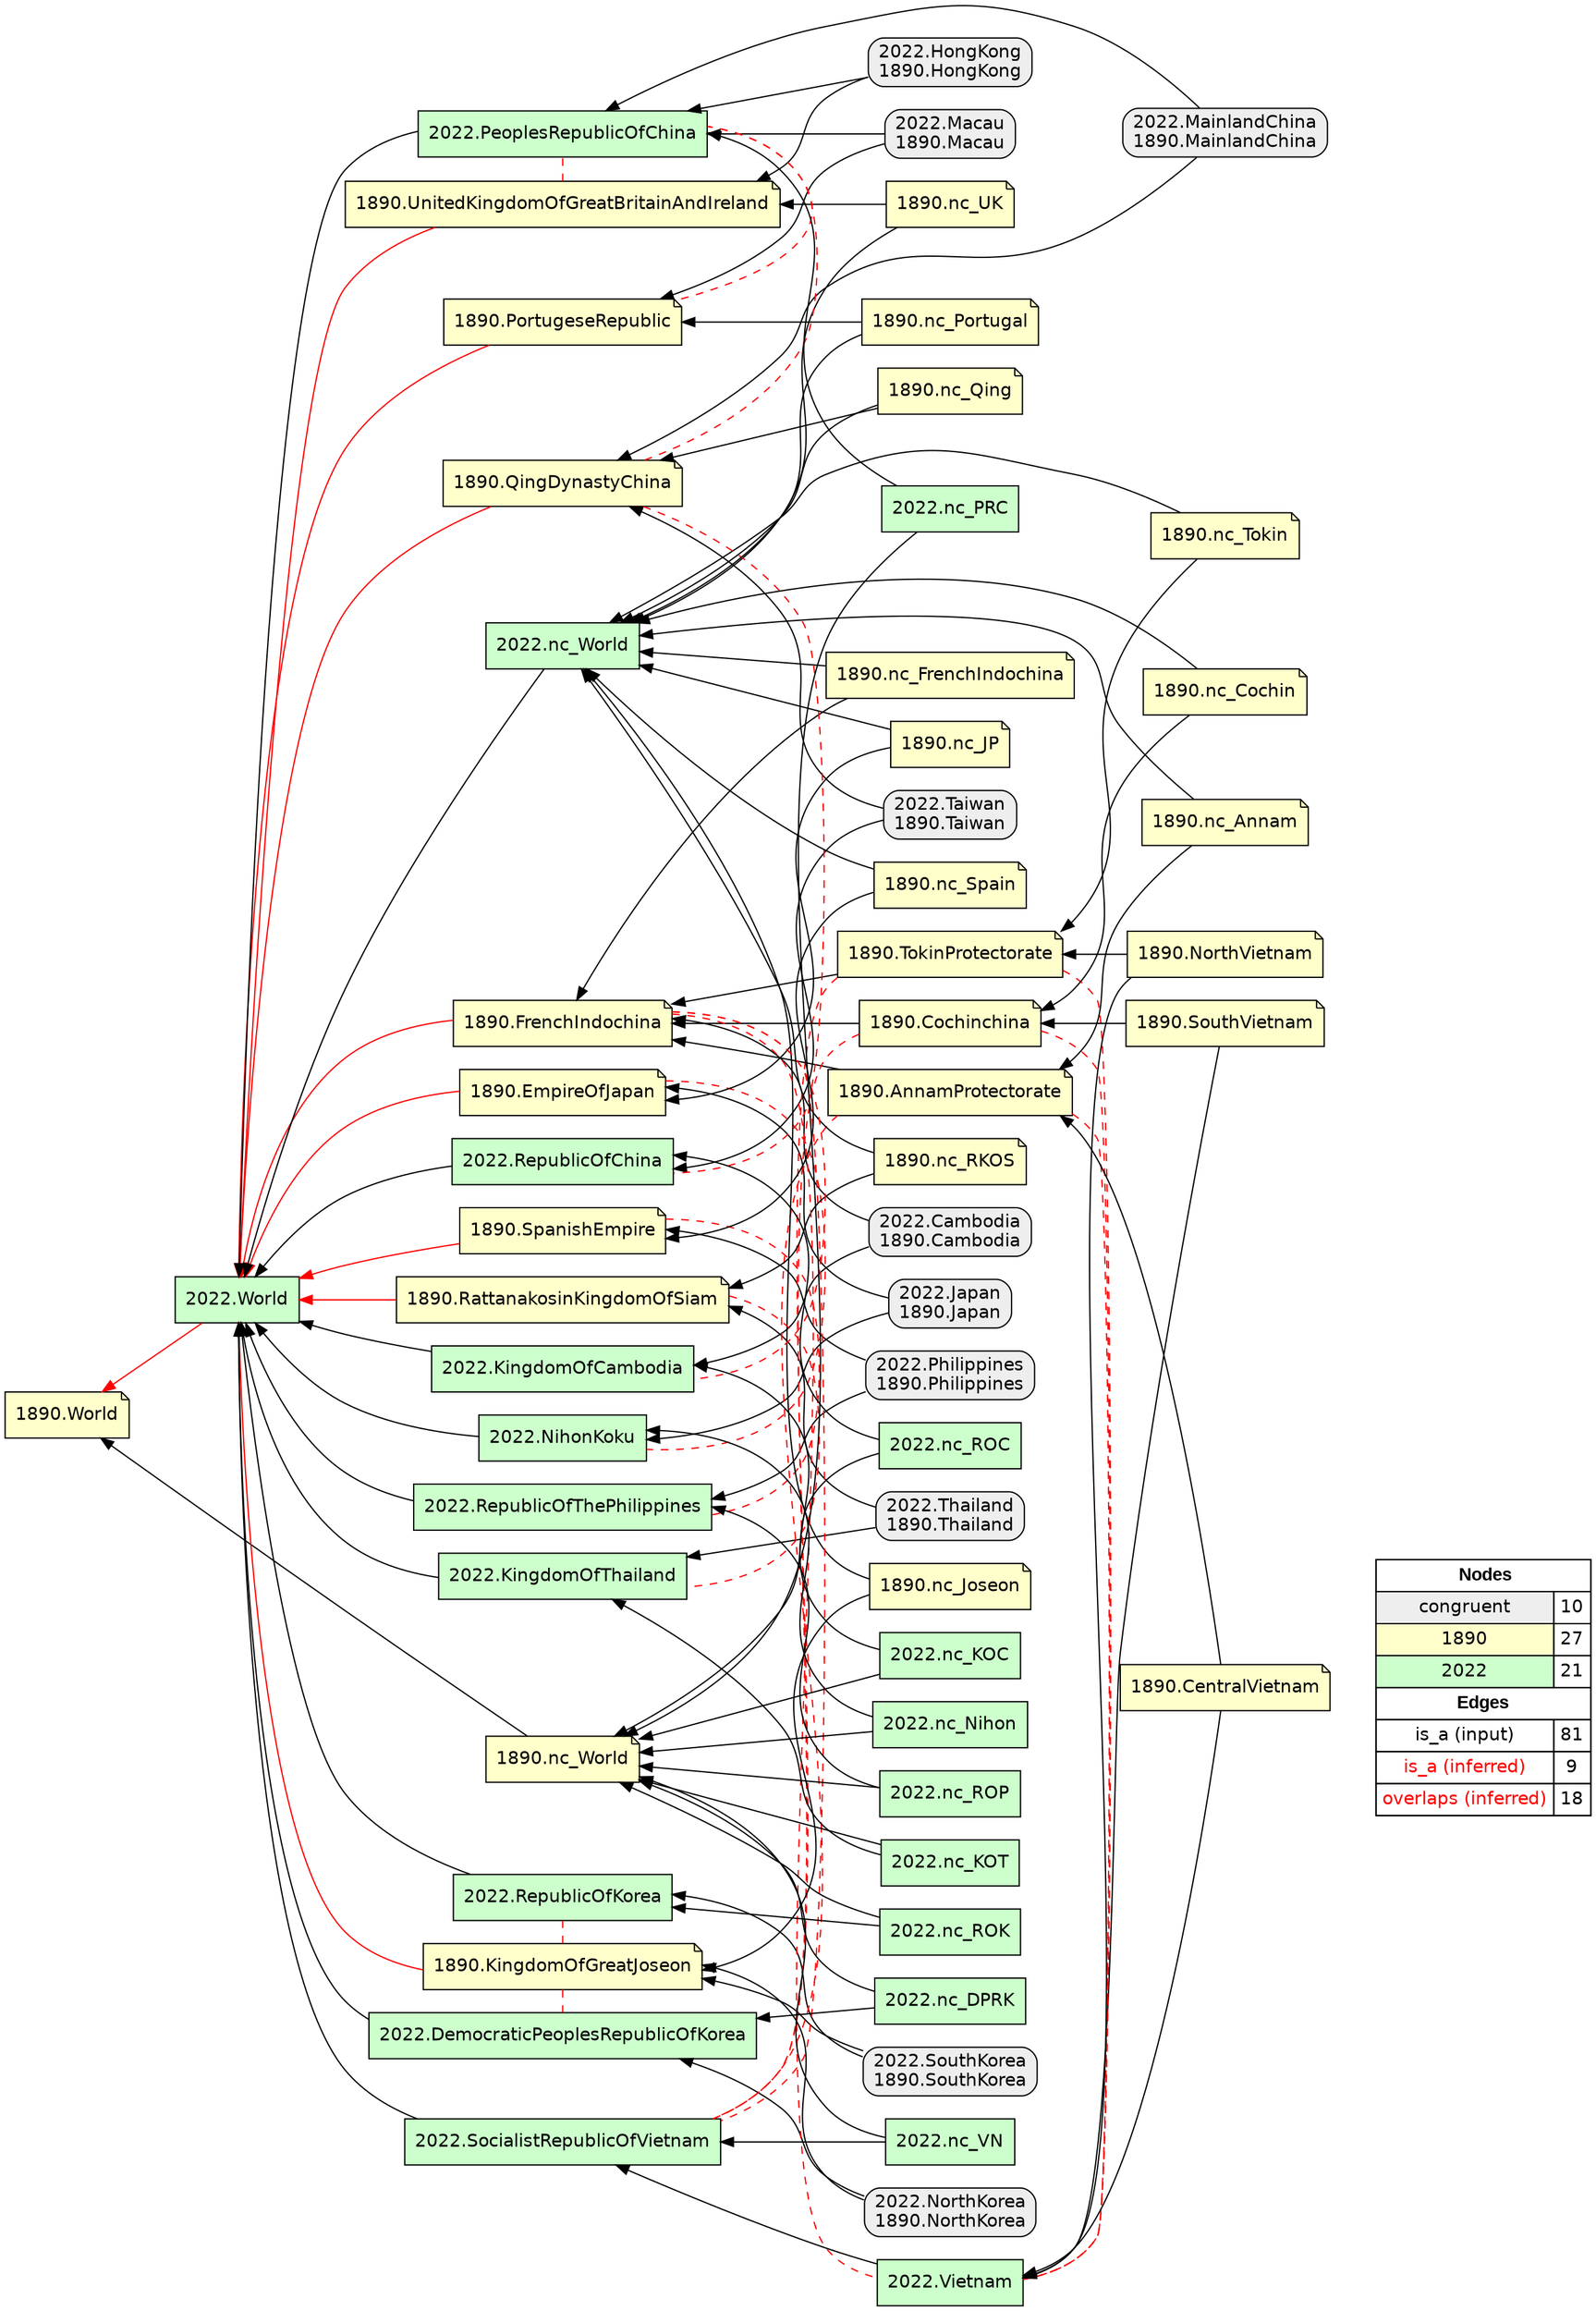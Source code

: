 digraph{
rankdir=RL
node[shape=box style="filled,rounded" fillcolor="#EEEEEE" fontname="helvetica"] 
"2022.MainlandChina\n1890.MainlandChina"
"2022.HongKong\n1890.HongKong"
"2022.Taiwan\n1890.Taiwan"
"2022.Philippines\n1890.Philippines"
"2022.Cambodia\n1890.Cambodia"
"2022.NorthKorea\n1890.NorthKorea"
"2022.Thailand\n1890.Thailand"
"2022.SouthKorea\n1890.SouthKorea"
"2022.Macau\n1890.Macau"
"2022.Japan\n1890.Japan"
node[shape=note style=filled fillcolor="#FFFFCC" fontname="helvetica"] 
"1890.nc_FrenchIndochina"
"1890.nc_World"
"1890.EmpireOfJapan"
"1890.nc_JP"
"1890.TokinProtectorate"
"1890.SouthVietnam"
"1890.AnnamProtectorate"
"1890.Cochinchina"
"1890.nc_UK"
"1890.nc_Tokin"
"1890.UnitedKingdomOfGreatBritainAndIreland"
"1890.CentralVietnam"
"1890.QingDynastyChina"
"1890.nc_Portugal"
"1890.SpanishEmpire"
"1890.nc_Annam"
"1890.KingdomOfGreatJoseon"
"1890.PortugeseRepublic"
"1890.nc_RKOS"
"1890.nc_Joseon"
"1890.nc_Qing"
"1890.NorthVietnam"
"1890.nc_Cochin"
"1890.RattanakosinKingdomOfSiam"
"1890.World"
"1890.FrenchIndochina"
"1890.nc_Spain"
node[shape=box style=filled fillcolor="#CCFFCC" fontname="helvetica"] 
"2022.nc_VN"
"2022.SocialistRepublicOfVietnam"
"2022.RepublicOfKorea"
"2022.DemocraticPeoplesRepublicOfKorea"
"2022.nc_ROK"
"2022.nc_World"
"2022.PeoplesRepublicOfChina"
"2022.RepublicOfChina"
"2022.RepublicOfThePhilippines"
"2022.nc_Nihon"
"2022.Vietnam"
"2022.nc_DPRK"
"2022.NihonKoku"
"2022.World"
"2022.KingdomOfThailand"
"2022.nc_PRC"
"2022.nc_KOC"
"2022.nc_ROC"
"2022.nc_KOT"
"2022.nc_ROP"
"2022.KingdomOfCambodia"
edge[arrowhead=normal style=solid color="#000000" constraint=true penwidth=1]
"1890.nc_Qing" -> "2022.nc_World"
"2022.nc_ROC" -> "1890.nc_World"
"2022.nc_DPRK" -> "2022.DemocraticPeoplesRepublicOfKorea"
"1890.nc_Joseon" -> "1890.KingdomOfGreatJoseon"
"2022.Taiwan\n1890.Taiwan" -> "2022.RepublicOfChina"
"2022.nc_VN" -> "2022.SocialistRepublicOfVietnam"
"2022.NorthKorea\n1890.NorthKorea" -> "1890.KingdomOfGreatJoseon"
"1890.nc_Portugal" -> "1890.PortugeseRepublic"
"2022.RepublicOfKorea" -> "2022.World"
"1890.CentralVietnam" -> "1890.AnnamProtectorate"
"2022.nc_KOC" -> "1890.nc_World"
"2022.Cambodia\n1890.Cambodia" -> "1890.FrenchIndochina"
"2022.nc_ROC" -> "2022.RepublicOfChina"
"2022.nc_ROK" -> "2022.RepublicOfKorea"
"2022.nc_Nihon" -> "1890.nc_World"
"2022.HongKong\n1890.HongKong" -> "2022.PeoplesRepublicOfChina"
"1890.SouthVietnam" -> "2022.Vietnam"
"2022.nc_Nihon" -> "2022.NihonKoku"
"1890.Cochinchina" -> "1890.FrenchIndochina"
"1890.nc_JP" -> "2022.nc_World"
"1890.AnnamProtectorate" -> "1890.FrenchIndochina"
"1890.nc_Annam" -> "2022.nc_World"
"2022.RepublicOfChina" -> "2022.World"
"1890.nc_Cochin" -> "1890.Cochinchina"
"2022.SocialistRepublicOfVietnam" -> "2022.World"
"1890.nc_Cochin" -> "2022.nc_World"
"2022.Thailand\n1890.Thailand" -> "2022.KingdomOfThailand"
"2022.nc_DPRK" -> "1890.nc_World"
"2022.Japan\n1890.Japan" -> "2022.NihonKoku"
"2022.Philippines\n1890.Philippines" -> "1890.SpanishEmpire"
"2022.KingdomOfCambodia" -> "2022.World"
"1890.CentralVietnam" -> "2022.Vietnam"
"1890.NorthVietnam" -> "2022.Vietnam"
"2022.Thailand\n1890.Thailand" -> "1890.RattanakosinKingdomOfSiam"
"1890.nc_FrenchIndochina" -> "2022.nc_World"
"1890.nc_FrenchIndochina" -> "1890.FrenchIndochina"
"1890.nc_Qing" -> "1890.QingDynastyChina"
"2022.Philippines\n1890.Philippines" -> "2022.RepublicOfThePhilippines"
"1890.nc_RKOS" -> "1890.RattanakosinKingdomOfSiam"
"1890.SouthVietnam" -> "1890.Cochinchina"
"2022.Taiwan\n1890.Taiwan" -> "1890.QingDynastyChina"
"1890.nc_Tokin" -> "2022.nc_World"
"2022.nc_ROP" -> "1890.nc_World"
"2022.nc_PRC" -> "1890.nc_World"
"2022.NihonKoku" -> "2022.World"
"2022.SouthKorea\n1890.SouthKorea" -> "2022.RepublicOfKorea"
"2022.Macau\n1890.Macau" -> "2022.PeoplesRepublicOfChina"
"1890.nc_UK" -> "1890.UnitedKingdomOfGreatBritainAndIreland"
"2022.nc_ROP" -> "2022.RepublicOfThePhilippines"
"2022.nc_ROK" -> "1890.nc_World"
"1890.NorthVietnam" -> "1890.TokinProtectorate"
"2022.nc_KOT" -> "1890.nc_World"
"1890.nc_Spain" -> "1890.SpanishEmpire"
"2022.nc_World" -> "2022.World"
"2022.Vietnam" -> "2022.SocialistRepublicOfVietnam"
"1890.nc_World" -> "1890.World"
"1890.nc_Portugal" -> "2022.nc_World"
"2022.RepublicOfThePhilippines" -> "2022.World"
"2022.nc_KOT" -> "2022.KingdomOfThailand"
"2022.Macau\n1890.Macau" -> "1890.PortugeseRepublic"
"1890.nc_Annam" -> "1890.AnnamProtectorate"
"2022.Japan\n1890.Japan" -> "1890.EmpireOfJapan"
"2022.PeoplesRepublicOfChina" -> "2022.World"
"2022.HongKong\n1890.HongKong" -> "1890.UnitedKingdomOfGreatBritainAndIreland"
"1890.nc_Spain" -> "2022.nc_World"
"2022.NorthKorea\n1890.NorthKorea" -> "2022.DemocraticPeoplesRepublicOfKorea"
"1890.TokinProtectorate" -> "1890.FrenchIndochina"
"1890.nc_Tokin" -> "1890.TokinProtectorate"
"2022.Cambodia\n1890.Cambodia" -> "2022.KingdomOfCambodia"
"1890.nc_RKOS" -> "2022.nc_World"
"2022.nc_VN" -> "1890.nc_World"
"1890.nc_Joseon" -> "2022.nc_World"
"2022.DemocraticPeoplesRepublicOfKorea" -> "2022.World"
"2022.nc_KOC" -> "2022.KingdomOfCambodia"
"1890.nc_JP" -> "1890.EmpireOfJapan"
"2022.SouthKorea\n1890.SouthKorea" -> "1890.KingdomOfGreatJoseon"
"2022.MainlandChina\n1890.MainlandChina" -> "2022.PeoplesRepublicOfChina"
"2022.MainlandChina\n1890.MainlandChina" -> "1890.QingDynastyChina"
"1890.nc_UK" -> "2022.nc_World"
"2022.KingdomOfThailand" -> "2022.World"
"2022.nc_PRC" -> "2022.PeoplesRepublicOfChina"
edge[arrowhead=normal style=dotted color="#000000" constraint=true penwidth=1]
edge[arrowhead=normal style=solid color="#FF0000" constraint=true penwidth=1]
"1890.SpanishEmpire" -> "2022.World"
"1890.FrenchIndochina" -> "2022.World"
"1890.QingDynastyChina" -> "2022.World"
"1890.UnitedKingdomOfGreatBritainAndIreland" -> "2022.World"
"2022.World" -> "1890.World"
"1890.RattanakosinKingdomOfSiam" -> "2022.World"
"1890.KingdomOfGreatJoseon" -> "2022.World"
"1890.EmpireOfJapan" -> "2022.World"
"1890.PortugeseRepublic" -> "2022.World"
edge[arrowhead=none style=dashed color="#FF0000" constraint=false penwidth=1]
"1890.SpanishEmpire" -> "2022.RepublicOfThePhilippines"
"1890.AnnamProtectorate" -> "2022.SocialistRepublicOfVietnam"
"1890.TokinProtectorate" -> "2022.SocialistRepublicOfVietnam"
"1890.RattanakosinKingdomOfSiam" -> "2022.KingdomOfThailand"
"1890.Cochinchina" -> "2022.SocialistRepublicOfVietnam"
"1890.UnitedKingdomOfGreatBritainAndIreland" -> "2022.PeoplesRepublicOfChina"
"1890.KingdomOfGreatJoseon" -> "2022.DemocraticPeoplesRepublicOfKorea"
"1890.FrenchIndochina" -> "2022.SocialistRepublicOfVietnam"
"1890.QingDynastyChina" -> "2022.PeoplesRepublicOfChina"
"1890.Cochinchina" -> "2022.Vietnam"
"1890.QingDynastyChina" -> "2022.RepublicOfChina"
"1890.EmpireOfJapan" -> "2022.NihonKoku"
"1890.AnnamProtectorate" -> "2022.Vietnam"
"1890.PortugeseRepublic" -> "2022.PeoplesRepublicOfChina"
"1890.KingdomOfGreatJoseon" -> "2022.RepublicOfKorea"
"1890.FrenchIndochina" -> "2022.KingdomOfCambodia"
"1890.TokinProtectorate" -> "2022.Vietnam"
"1890.FrenchIndochina" -> "2022.Vietnam"
node[shape=box] 
{rank=source Legend [fillcolor= white margin=0 label=< 
 <TABLE BORDER="0" CELLBORDER="1" CELLSPACING="0" CELLPADDING="4"> 
<TR> <TD COLSPAN="2"><font face="Arial Black"> Nodes</font></TD> </TR> 
<TR> 
 <TD bgcolor="#EEEEEE" fontname="helvetica">congruent</TD> 
 <TD>10</TD> 
 </TR> 
<TR> 
 <TD bgcolor="#FFFFCC" fontname="helvetica">1890</TD> 
 <TD>27</TD> 
 </TR> 
<TR> 
 <TD bgcolor="#CCFFCC" fontname="helvetica">2022</TD> 
 <TD>21</TD> 
 </TR> 
<TR> <TD COLSPAN="2"><font face = "Arial Black"> Edges </font></TD> </TR> 
<TR> 
 <TD><font color ="#000000">is_a (input)</font></TD><TD>81</TD>
</TR>
<TR> 
 <TD><font color ="#FF0000">is_a (inferred)</font></TD><TD>9</TD>
</TR>
<TR> 
 <TD><font color ="#FF0000">overlaps (inferred)</font></TD><TD>18</TD>
</TR>
</TABLE> 
 >] } 
}